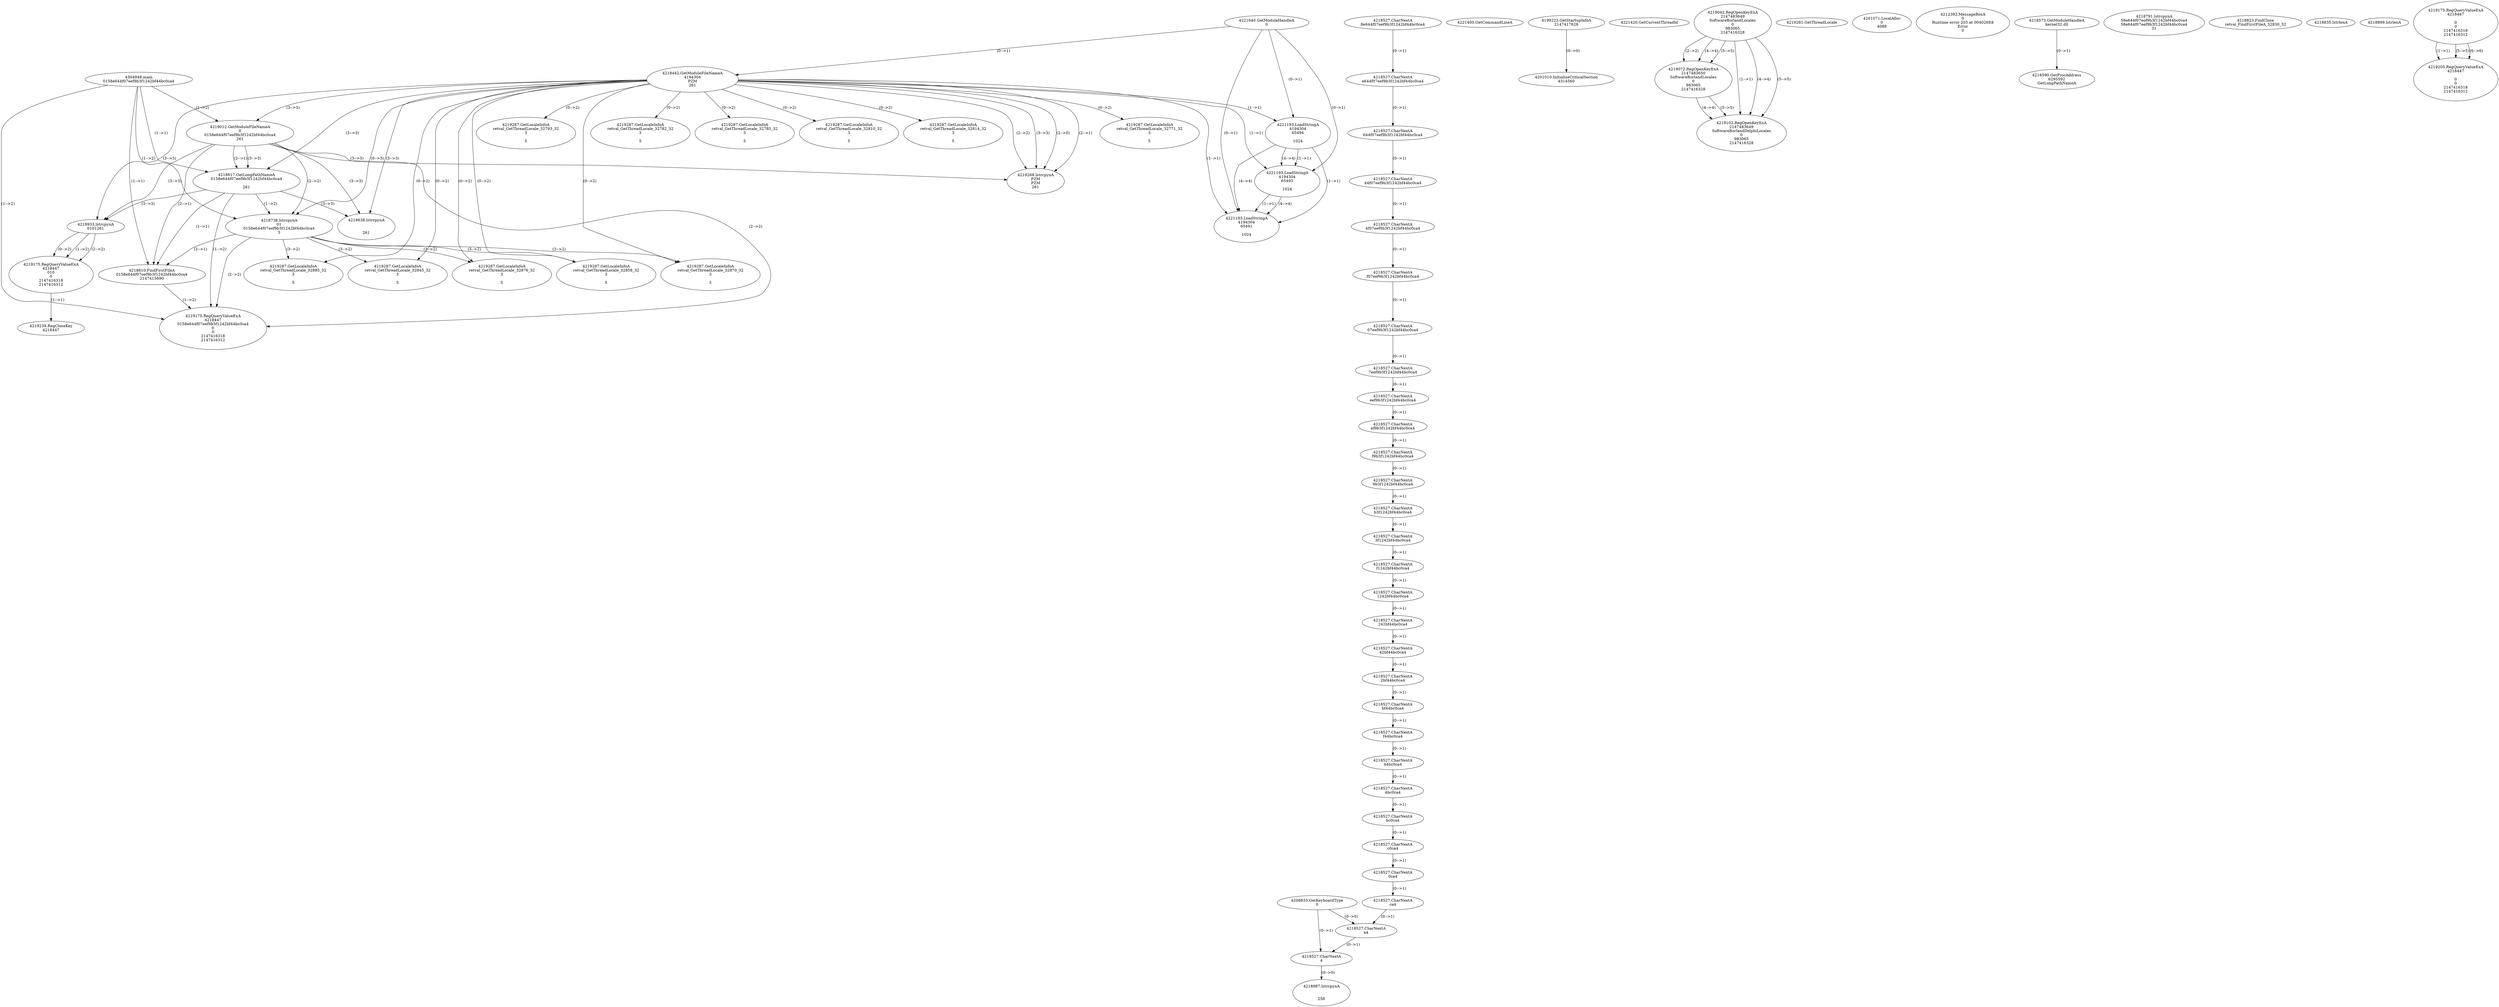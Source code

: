 // Global SCDG with merge call
digraph {
	0 [label="4304948.main
0158e644f07eef9b3f1242bf44bc0ca4"]
	1 [label="4221640.GetModuleHandleA
0"]
	2 [label="4208833.GetKeyboardType
0"]
	3 [label="4221400.GetCommandLineA
"]
	4 [label="4199222.GetStartupInfoA
2147417628"]
	5 [label="4221420.GetCurrentThreadId
"]
	6 [label="4218442.GetModuleFileNameA
4194304
PZM
261"]
	1 -> 6 [label="(0-->1)"]
	7 [label="4219012.GetModuleFileNameA
0
0158e644f07eef9b3f1242bf44bc0ca4
261"]
	0 -> 7 [label="(1-->2)"]
	6 -> 7 [label="(3-->3)"]
	8 [label="4219042.RegOpenKeyExA
2147483649
Software\Borland\Locales
0
983065
2147416328"]
	9 [label="4219072.RegOpenKeyExA
2147483650
Software\Borland\Locales
0
983065
2147416328"]
	8 -> 9 [label="(2-->2)"]
	8 -> 9 [label="(4-->4)"]
	8 -> 9 [label="(5-->5)"]
	10 [label="4219102.RegOpenKeyExA
2147483649
Software\Borland\Delphi\Locales
0
983065
2147416328"]
	8 -> 10 [label="(1-->1)"]
	8 -> 10 [label="(4-->4)"]
	9 -> 10 [label="(4-->4)"]
	8 -> 10 [label="(5-->5)"]
	9 -> 10 [label="(5-->5)"]
	11 [label="4219268.lstrcpynA
PZM
PZM
261"]
	6 -> 11 [label="(2-->1)"]
	6 -> 11 [label="(2-->2)"]
	6 -> 11 [label="(3-->3)"]
	7 -> 11 [label="(3-->3)"]
	6 -> 11 [label="(2-->0)"]
	12 [label="4219281.GetThreadLocale
"]
	13 [label="4219287.GetLocaleInfoA
retval_GetThreadLocale_32771_32
3

5"]
	6 -> 13 [label="(0-->2)"]
	14 [label="4221193.LoadStringA
4194304
65494

1024"]
	1 -> 14 [label="(0-->1)"]
	6 -> 14 [label="(1-->1)"]
	15 [label="4221193.LoadStringA
4194304
65493

1024"]
	1 -> 15 [label="(0-->1)"]
	6 -> 15 [label="(1-->1)"]
	14 -> 15 [label="(1-->1)"]
	14 -> 15 [label="(4-->4)"]
	16 [label="4221193.LoadStringA
4194304
65491

1024"]
	1 -> 16 [label="(0-->1)"]
	6 -> 16 [label="(1-->1)"]
	14 -> 16 [label="(1-->1)"]
	15 -> 16 [label="(1-->1)"]
	14 -> 16 [label="(4-->4)"]
	15 -> 16 [label="(4-->4)"]
	17 [label="4201010.InitializeCriticalSection
4314560"]
	4 -> 17 [label="(0-->0)"]
	18 [label="4201071.LocalAlloc
0
4088"]
	19 [label="4212392.MessageBoxA
0
Runtime error 203 at 004026E8
Error
0"]
	20 [label="4218573.GetModuleHandleA
kernel32.dll"]
	21 [label="4218590.GetProcAddress
6295592
GetLongPathNameA"]
	20 -> 21 [label="(0-->1)"]
	22 [label="4218617.GetLongPathNameA
0158e644f07eef9b3f1242bf44bc0ca4

261"]
	0 -> 22 [label="(1-->1)"]
	7 -> 22 [label="(2-->1)"]
	6 -> 22 [label="(3-->3)"]
	7 -> 22 [label="(3-->3)"]
	23 [label="4218738.lstrcpynA
01
0158e644f07eef9b3f1242bf44bc0ca4
3"]
	0 -> 23 [label="(1-->2)"]
	7 -> 23 [label="(2-->2)"]
	22 -> 23 [label="(1-->2)"]
	6 -> 23 [label="(0-->3)"]
	24 [label="4218527.CharNextA
8e644f07eef9b3f1242bf44bc0ca4"]
	25 [label="4218527.CharNextA
e644f07eef9b3f1242bf44bc0ca4"]
	24 -> 25 [label="(0-->1)"]
	26 [label="4218527.CharNextA
644f07eef9b3f1242bf44bc0ca4"]
	25 -> 26 [label="(0-->1)"]
	27 [label="4218527.CharNextA
44f07eef9b3f1242bf44bc0ca4"]
	26 -> 27 [label="(0-->1)"]
	28 [label="4218527.CharNextA
4f07eef9b3f1242bf44bc0ca4"]
	27 -> 28 [label="(0-->1)"]
	29 [label="4218527.CharNextA
f07eef9b3f1242bf44bc0ca4"]
	28 -> 29 [label="(0-->1)"]
	30 [label="4218527.CharNextA
07eef9b3f1242bf44bc0ca4"]
	29 -> 30 [label="(0-->1)"]
	31 [label="4218527.CharNextA
7eef9b3f1242bf44bc0ca4"]
	30 -> 31 [label="(0-->1)"]
	32 [label="4218527.CharNextA
eef9b3f1242bf44bc0ca4"]
	31 -> 32 [label="(0-->1)"]
	33 [label="4218527.CharNextA
ef9b3f1242bf44bc0ca4"]
	32 -> 33 [label="(0-->1)"]
	34 [label="4218527.CharNextA
f9b3f1242bf44bc0ca4"]
	33 -> 34 [label="(0-->1)"]
	35 [label="4218527.CharNextA
9b3f1242bf44bc0ca4"]
	34 -> 35 [label="(0-->1)"]
	36 [label="4218527.CharNextA
b3f1242bf44bc0ca4"]
	35 -> 36 [label="(0-->1)"]
	37 [label="4218527.CharNextA
3f1242bf44bc0ca4"]
	36 -> 37 [label="(0-->1)"]
	38 [label="4218527.CharNextA
f1242bf44bc0ca4"]
	37 -> 38 [label="(0-->1)"]
	39 [label="4218527.CharNextA
1242bf44bc0ca4"]
	38 -> 39 [label="(0-->1)"]
	40 [label="4218527.CharNextA
242bf44bc0ca4"]
	39 -> 40 [label="(0-->1)"]
	41 [label="4218527.CharNextA
42bf44bc0ca4"]
	40 -> 41 [label="(0-->1)"]
	42 [label="4218527.CharNextA
2bf44bc0ca4"]
	41 -> 42 [label="(0-->1)"]
	43 [label="4218527.CharNextA
bf44bc0ca4"]
	42 -> 43 [label="(0-->1)"]
	44 [label="4218527.CharNextA
f44bc0ca4"]
	43 -> 44 [label="(0-->1)"]
	45 [label="4218527.CharNextA
44bc0ca4"]
	44 -> 45 [label="(0-->1)"]
	46 [label="4218527.CharNextA
4bc0ca4"]
	45 -> 46 [label="(0-->1)"]
	47 [label="4218527.CharNextA
bc0ca4"]
	46 -> 47 [label="(0-->1)"]
	48 [label="4218527.CharNextA
c0ca4"]
	47 -> 48 [label="(0-->1)"]
	49 [label="4218527.CharNextA
0ca4"]
	48 -> 49 [label="(0-->1)"]
	50 [label="4218527.CharNextA
ca4"]
	49 -> 50 [label="(0-->1)"]
	51 [label="4218527.CharNextA
a4"]
	50 -> 51 [label="(0-->1)"]
	2 -> 51 [label="(0-->0)"]
	52 [label="4218527.CharNextA
4"]
	2 -> 52 [label="(0-->1)"]
	51 -> 52 [label="(0-->1)"]
	53 [label="4218791.lstrcpynA
58e644f07eef9b3f1242bf44bc0ca4
58e644f07eef9b3f1242bf44bc0ca4
31"]
	54 [label="4218810.FindFirstFileA
0158e644f07eef9b3f1242bf44bc0ca4
2147415690"]
	0 -> 54 [label="(1-->1)"]
	7 -> 54 [label="(2-->1)"]
	22 -> 54 [label="(1-->1)"]
	23 -> 54 [label="(2-->1)"]
	55 [label="4218823.FindClose
retval_FindFirstFileA_32830_32"]
	56 [label="4218835.lstrlenA
"]
	57 [label="4218887.lstrcpynA


258"]
	52 -> 57 [label="(0-->0)"]
	58 [label="4218899.lstrlenA
"]
	59 [label="4218933.lstrcpynA
01\
01\
261"]
	6 -> 59 [label="(3-->3)"]
	7 -> 59 [label="(3-->3)"]
	22 -> 59 [label="(3-->3)"]
	60 [label="4219175.RegQueryValueExA
4218447
01\
0
0
2147416318
2147416312"]
	59 -> 60 [label="(1-->2)"]
	59 -> 60 [label="(2-->2)"]
	59 -> 60 [label="(0-->2)"]
	61 [label="4219239.RegCloseKey
4218447"]
	60 -> 61 [label="(1-->1)"]
	62 [label="4219287.GetLocaleInfoA
retval_GetThreadLocale_32885_32
3

5"]
	6 -> 62 [label="(0-->2)"]
	23 -> 62 [label="(3-->2)"]
	63 [label="4219175.RegQueryValueExA
4218447
0158e644f07eef9b3f1242bf44bc0ca4
0
0
2147416318
2147416312"]
	0 -> 63 [label="(1-->2)"]
	7 -> 63 [label="(2-->2)"]
	22 -> 63 [label="(1-->2)"]
	23 -> 63 [label="(2-->2)"]
	54 -> 63 [label="(1-->2)"]
	64 [label="4219287.GetLocaleInfoA
retval_GetThreadLocale_32845_32
3

5"]
	6 -> 64 [label="(0-->2)"]
	23 -> 64 [label="(3-->2)"]
	65 [label="4218638.lstrcpynA


261"]
	6 -> 65 [label="(3-->3)"]
	7 -> 65 [label="(3-->3)"]
	22 -> 65 [label="(3-->3)"]
	66 [label="4219175.RegQueryValueExA
4218447

0
0
2147416318
2147416312"]
	67 [label="4219287.GetLocaleInfoA
retval_GetThreadLocale_32793_32
3

5"]
	6 -> 67 [label="(0-->2)"]
	68 [label="4219287.GetLocaleInfoA
retval_GetThreadLocale_32876_32
3

5"]
	6 -> 68 [label="(0-->2)"]
	23 -> 68 [label="(3-->2)"]
	69 [label="4219287.GetLocaleInfoA
retval_GetThreadLocale_32782_32
3

5"]
	6 -> 69 [label="(0-->2)"]
	70 [label="4219205.RegQueryValueExA
4218447

0
0
2147416318
2147416312"]
	66 -> 70 [label="(1-->1)"]
	66 -> 70 [label="(5-->5)"]
	66 -> 70 [label="(6-->6)"]
	71 [label="4219287.GetLocaleInfoA
retval_GetThreadLocale_32785_32
3

5"]
	6 -> 71 [label="(0-->2)"]
	72 [label="4219287.GetLocaleInfoA
retval_GetThreadLocale_32858_32
3

5"]
	6 -> 72 [label="(0-->2)"]
	23 -> 72 [label="(3-->2)"]
	73 [label="4219287.GetLocaleInfoA
retval_GetThreadLocale_32810_32
3

5"]
	6 -> 73 [label="(0-->2)"]
	74 [label="4219287.GetLocaleInfoA
retval_GetThreadLocale_32814_32
3

5"]
	6 -> 74 [label="(0-->2)"]
	75 [label="4219287.GetLocaleInfoA
retval_GetThreadLocale_32870_32
3

5"]
	6 -> 75 [label="(0-->2)"]
	23 -> 75 [label="(3-->2)"]
}
